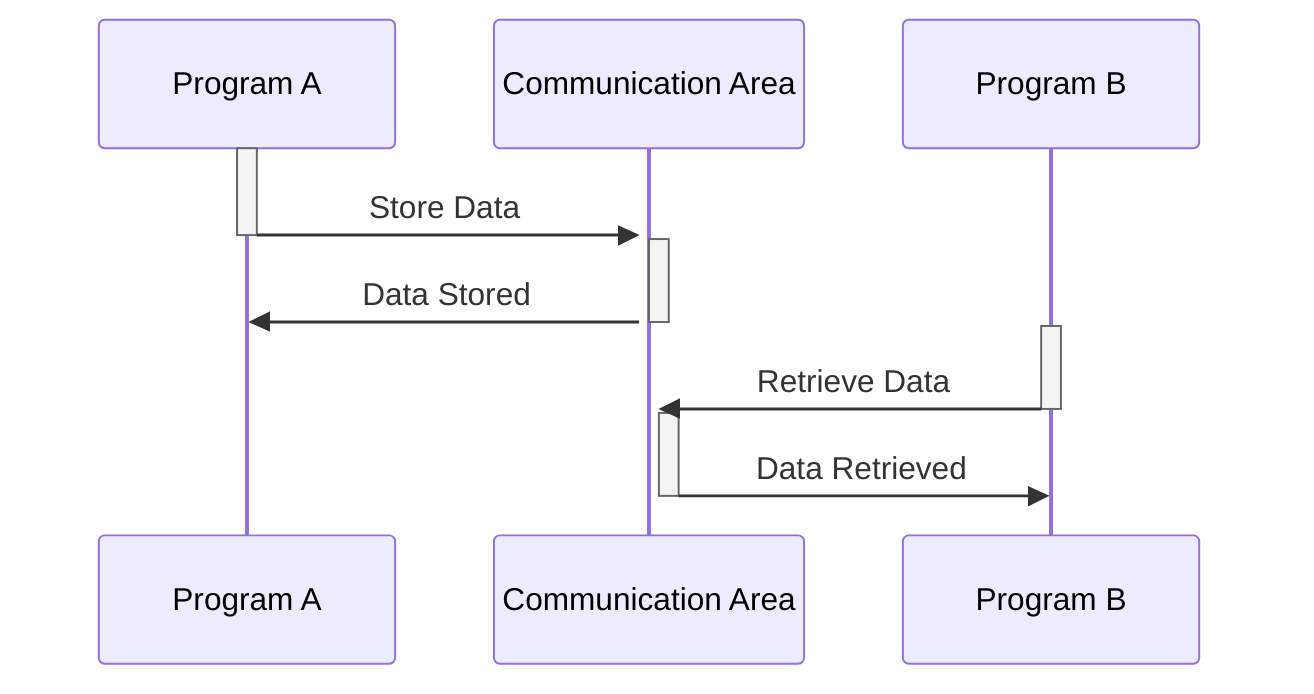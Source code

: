 sequenceDiagram
    participant Program A
    participant Communication Area
    participant Program B

    activate Program A
    Program A->>+Communication Area: Store Data
    deactivate Program A
    activate Communication Area
    Communication Area->>Program A: Data Stored
    deactivate Communication Area

    activate Program B
    Program B->>+Communication Area: Retrieve Data
    deactivate Program B
    activate Communication Area
    Communication Area->>Program B: Data Retrieved
    deactivate Communication Area